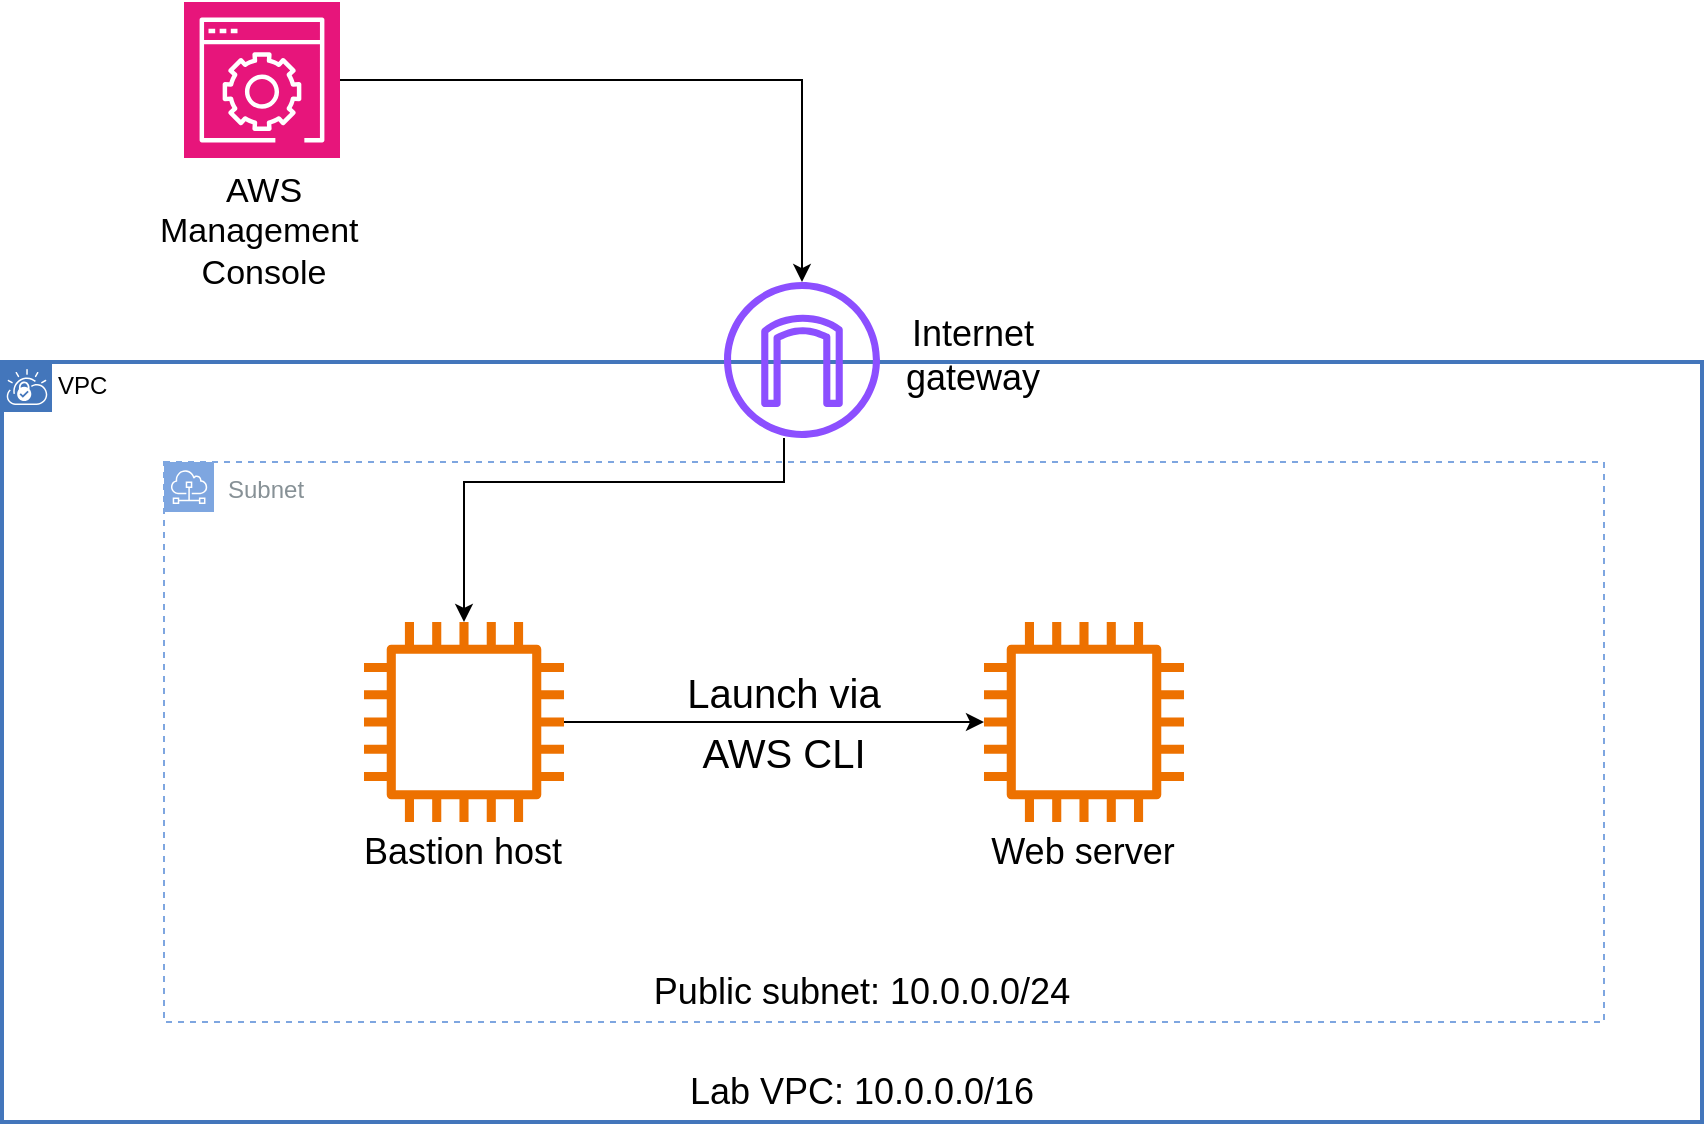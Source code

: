 <mxfile version="26.0.15">
  <diagram name="Página-1" id="FAmnenv6DvZoh3It8bFU">
    <mxGraphModel dx="2261" dy="780" grid="1" gridSize="10" guides="1" tooltips="1" connect="1" arrows="1" fold="1" page="1" pageScale="1" pageWidth="827" pageHeight="1169" math="0" shadow="0">
      <root>
        <mxCell id="0" />
        <mxCell id="1" parent="0" />
        <mxCell id="7dgrPZYz7nwklSMEVo4a-2" style="edgeStyle=orthogonalEdgeStyle;rounded=0;orthogonalLoop=1;jettySize=auto;html=1;" edge="1" parent="1" source="7dgrPZYz7nwklSMEVo4a-1" target="7dgrPZYz7nwklSMEVo4a-5">
          <mxGeometry relative="1" as="geometry">
            <mxPoint x="340" y="180" as="targetPoint" />
            <Array as="points">
              <mxPoint x="389" y="119" />
            </Array>
          </mxGeometry>
        </mxCell>
        <mxCell id="7dgrPZYz7nwklSMEVo4a-1" value="" style="sketch=0;points=[[0,0,0],[0.25,0,0],[0.5,0,0],[0.75,0,0],[1,0,0],[0,1,0],[0.25,1,0],[0.5,1,0],[0.75,1,0],[1,1,0],[0,0.25,0],[0,0.5,0],[0,0.75,0],[1,0.25,0],[1,0.5,0],[1,0.75,0]];points=[[0,0,0],[0.25,0,0],[0.5,0,0],[0.75,0,0],[1,0,0],[0,1,0],[0.25,1,0],[0.5,1,0],[0.75,1,0],[1,1,0],[0,0.25,0],[0,0.5,0],[0,0.75,0],[1,0.25,0],[1,0.5,0],[1,0.75,0]];outlineConnect=0;fontColor=#232F3E;fillColor=#E7157B;strokeColor=#ffffff;dashed=0;verticalLabelPosition=bottom;verticalAlign=top;align=center;html=1;fontSize=12;fontStyle=0;aspect=fixed;shape=mxgraph.aws4.resourceIcon;resIcon=mxgraph.aws4.management_console;" vertex="1" parent="1">
          <mxGeometry x="80" y="80" width="78" height="78" as="geometry" />
        </mxCell>
        <mxCell id="7dgrPZYz7nwklSMEVo4a-3" value="VPC" style="shape=mxgraph.ibm.box;prType=vpc;fontStyle=0;verticalAlign=top;align=left;spacingLeft=32;spacingTop=4;fillColor=none;rounded=0;whiteSpace=wrap;html=1;strokeColor=#4376BB;strokeWidth=2;dashed=0;container=1;spacing=-4;collapsible=0;expand=0;recursiveResize=0;" vertex="1" parent="1">
          <mxGeometry x="-11" y="260" width="850" height="380" as="geometry" />
        </mxCell>
        <mxCell id="7dgrPZYz7nwklSMEVo4a-4" value="Subnet" style="sketch=0;outlineConnect=0;gradientColor=none;html=1;whiteSpace=wrap;fontSize=12;fontStyle=0;shape=mxgraph.aws4.group;grIcon=mxgraph.aws4.group_subnet;strokeColor=#7EA6E0;fillColor=none;verticalAlign=top;align=left;spacingLeft=30;fontColor=#879196;dashed=1;" vertex="1" parent="7dgrPZYz7nwklSMEVo4a-3">
          <mxGeometry x="81" y="50" width="720" height="280" as="geometry" />
        </mxCell>
        <mxCell id="7dgrPZYz7nwklSMEVo4a-16" value="&lt;font style=&quot;font-size: 20px;&quot;&gt;Launch via&lt;/font&gt;" style="text;html=1;align=center;verticalAlign=middle;whiteSpace=wrap;rounded=0;" vertex="1" parent="7dgrPZYz7nwklSMEVo4a-3">
          <mxGeometry x="331" y="150" width="120" height="30" as="geometry" />
        </mxCell>
        <mxCell id="7dgrPZYz7nwklSMEVo4a-18" value="&lt;font style=&quot;font-size: 20px;&quot;&gt;AWS CLI&lt;/font&gt;" style="text;html=1;align=center;verticalAlign=middle;whiteSpace=wrap;rounded=0;" vertex="1" parent="7dgrPZYz7nwklSMEVo4a-3">
          <mxGeometry x="331" y="180" width="120" height="30" as="geometry" />
        </mxCell>
        <mxCell id="7dgrPZYz7nwklSMEVo4a-5" value="" style="sketch=0;outlineConnect=0;fontColor=#232F3E;gradientColor=none;fillColor=#8C4FFF;strokeColor=none;dashed=0;verticalLabelPosition=bottom;verticalAlign=top;align=center;html=1;fontSize=12;fontStyle=0;aspect=fixed;pointerEvents=1;shape=mxgraph.aws4.internet_gateway;" vertex="1" parent="7dgrPZYz7nwklSMEVo4a-3">
          <mxGeometry x="361" y="-40" width="78" height="78" as="geometry" />
        </mxCell>
        <mxCell id="7dgrPZYz7nwklSMEVo4a-20" value="&lt;font style=&quot;font-size: 18px;&quot;&gt;Public subnet: 10.0.0.0/24&lt;/font&gt;" style="text;html=1;align=center;verticalAlign=middle;whiteSpace=wrap;rounded=0;" vertex="1" parent="7dgrPZYz7nwklSMEVo4a-3">
          <mxGeometry x="280" y="300" width="300" height="30" as="geometry" />
        </mxCell>
        <mxCell id="7dgrPZYz7nwklSMEVo4a-21" value="&lt;font style=&quot;font-size: 18px;&quot;&gt;Lab VPC: 10.0.0.0/16&lt;/font&gt;" style="text;html=1;align=center;verticalAlign=middle;whiteSpace=wrap;rounded=0;" vertex="1" parent="7dgrPZYz7nwklSMEVo4a-3">
          <mxGeometry x="280" y="350" width="300" height="30" as="geometry" />
        </mxCell>
        <mxCell id="7dgrPZYz7nwklSMEVo4a-22" value="&lt;font style=&quot;font-size: 18px;&quot;&gt;Bastion host&lt;/font&gt;" style="text;html=1;align=center;verticalAlign=middle;whiteSpace=wrap;rounded=0;" vertex="1" parent="7dgrPZYz7nwklSMEVo4a-3">
          <mxGeometry x="171" y="230" width="119" height="30" as="geometry" />
        </mxCell>
        <mxCell id="7dgrPZYz7nwklSMEVo4a-23" value="&lt;font style=&quot;font-size: 18px;&quot;&gt;Web server&lt;/font&gt;" style="text;html=1;align=center;verticalAlign=middle;whiteSpace=wrap;rounded=0;" vertex="1" parent="7dgrPZYz7nwklSMEVo4a-3">
          <mxGeometry x="481" y="230" width="119" height="30" as="geometry" />
        </mxCell>
        <mxCell id="7dgrPZYz7nwklSMEVo4a-24" value="&lt;span style=&quot;font-size: 18px;&quot;&gt;Internet&lt;/span&gt;&lt;div&gt;&lt;span style=&quot;font-size: 18px;&quot;&gt;gateway&lt;/span&gt;&lt;/div&gt;" style="text;html=1;align=center;verticalAlign=middle;whiteSpace=wrap;rounded=0;" vertex="1" parent="7dgrPZYz7nwklSMEVo4a-3">
          <mxGeometry x="421" y="-20" width="129" height="34" as="geometry" />
        </mxCell>
        <mxCell id="7dgrPZYz7nwklSMEVo4a-15" style="edgeStyle=orthogonalEdgeStyle;rounded=0;orthogonalLoop=1;jettySize=auto;html=1;" edge="1" parent="1" source="7dgrPZYz7nwklSMEVo4a-6" target="7dgrPZYz7nwklSMEVo4a-11">
          <mxGeometry relative="1" as="geometry" />
        </mxCell>
        <mxCell id="7dgrPZYz7nwklSMEVo4a-6" value="" style="sketch=0;outlineConnect=0;fontColor=#232F3E;gradientColor=none;fillColor=#ED7100;strokeColor=none;dashed=0;verticalLabelPosition=bottom;verticalAlign=top;align=center;html=1;fontSize=12;fontStyle=0;aspect=fixed;pointerEvents=1;shape=mxgraph.aws4.instance2;" vertex="1" parent="1">
          <mxGeometry x="170" y="390" width="100" height="100" as="geometry" />
        </mxCell>
        <mxCell id="7dgrPZYz7nwklSMEVo4a-10" style="edgeStyle=orthogonalEdgeStyle;rounded=0;orthogonalLoop=1;jettySize=auto;html=1;" edge="1" parent="1" source="7dgrPZYz7nwklSMEVo4a-5" target="7dgrPZYz7nwklSMEVo4a-6">
          <mxGeometry relative="1" as="geometry">
            <Array as="points">
              <mxPoint x="380" y="320" />
              <mxPoint x="220" y="320" />
            </Array>
          </mxGeometry>
        </mxCell>
        <mxCell id="7dgrPZYz7nwklSMEVo4a-11" value="" style="sketch=0;outlineConnect=0;fontColor=#232F3E;gradientColor=none;fillColor=#ED7100;strokeColor=none;dashed=0;verticalLabelPosition=bottom;verticalAlign=top;align=center;html=1;fontSize=12;fontStyle=0;aspect=fixed;pointerEvents=1;shape=mxgraph.aws4.instance2;" vertex="1" parent="1">
          <mxGeometry x="480" y="390" width="100" height="100" as="geometry" />
        </mxCell>
        <mxCell id="7dgrPZYz7nwklSMEVo4a-19" value="&lt;font style=&quot;font-size: 17px;&quot;&gt;AWS&lt;/font&gt;&lt;div&gt;&lt;font style=&quot;font-size: 17px;&quot;&gt;Management&amp;nbsp;&lt;/font&gt;&lt;/div&gt;&lt;div&gt;&lt;font style=&quot;font-size: 17px;&quot;&gt;Console&lt;/font&gt;&lt;/div&gt;" style="text;html=1;align=center;verticalAlign=middle;whiteSpace=wrap;rounded=0;" vertex="1" parent="1">
          <mxGeometry x="60" y="170" width="120" height="50" as="geometry" />
        </mxCell>
      </root>
    </mxGraphModel>
  </diagram>
</mxfile>
